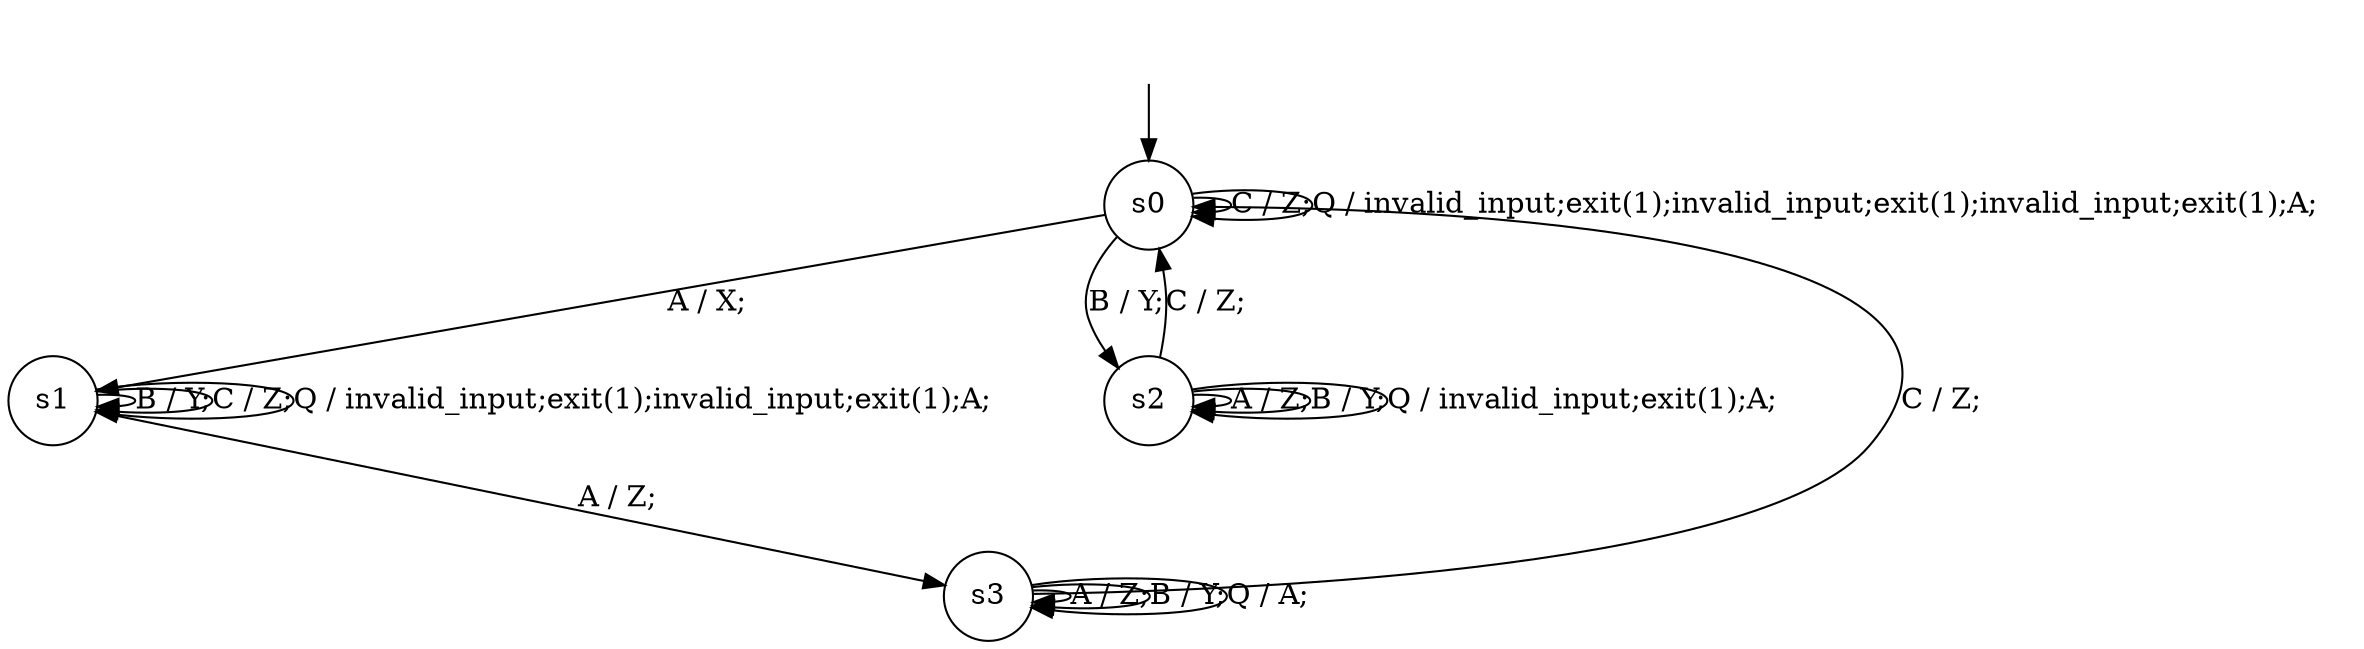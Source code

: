 digraph g {
__start0 [label="" shape="none"];

	s0 [shape="circle" label="s0"];
	s1 [shape="circle" label="s1"];
	s2 [shape="circle" label="s2"];
	s3 [shape="circle" label="s3"];
	s0 -> s1 [label="A / X;"];
	s0 -> s2 [label="B / Y;"];
	s0 -> s0 [label="C / Z;"];
	s0 -> s0 [label="Q / invalid_input;exit(1);invalid_input;exit(1);invalid_input;exit(1);A;"];
	s1 -> s3 [label="A / Z;"];
	s1 -> s1 [label="B / Y;"];
	s1 -> s1 [label="C / Z;"];
	s1 -> s1 [label="Q / invalid_input;exit(1);invalid_input;exit(1);A;"];
	s2 -> s2 [label="A / Z;"];
	s2 -> s2 [label="B / Y;"];
	s2 -> s0 [label="C / Z;"];
	s2 -> s2 [label="Q / invalid_input;exit(1);A;"];
	s3 -> s3 [label="A / Z;"];
	s3 -> s3 [label="B / Y;"];
	s3 -> s0 [label="C / Z;"];
	s3 -> s3 [label="Q / A;"];

__start0 -> s0;
}
